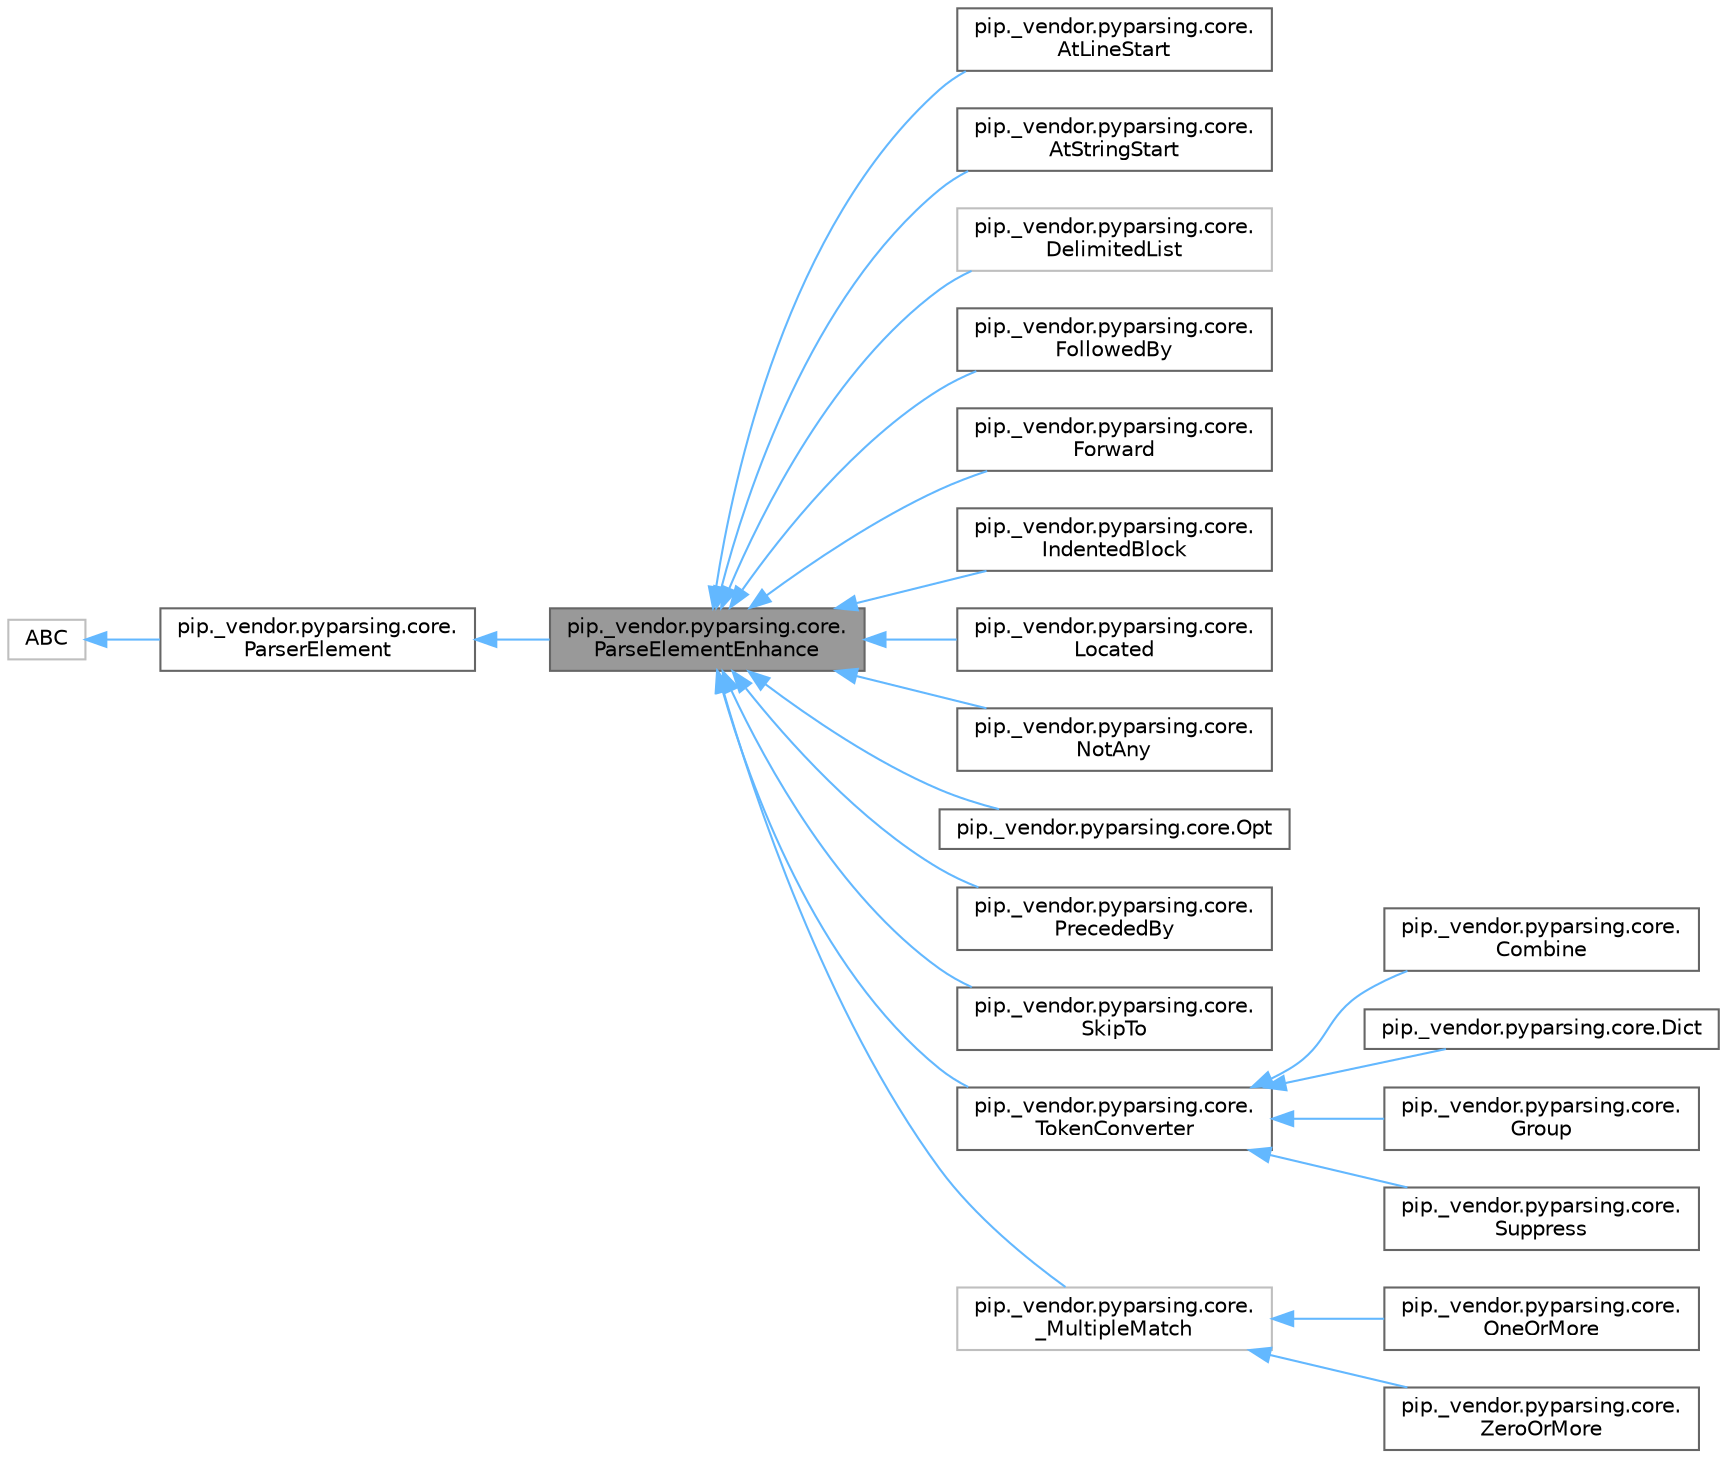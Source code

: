 digraph "pip._vendor.pyparsing.core.ParseElementEnhance"
{
 // LATEX_PDF_SIZE
  bgcolor="transparent";
  edge [fontname=Helvetica,fontsize=10,labelfontname=Helvetica,labelfontsize=10];
  node [fontname=Helvetica,fontsize=10,shape=box,height=0.2,width=0.4];
  rankdir="LR";
  Node1 [id="Node000001",label="pip._vendor.pyparsing.core.\lParseElementEnhance",height=0.2,width=0.4,color="gray40", fillcolor="grey60", style="filled", fontcolor="black",tooltip=" "];
  Node2 -> Node1 [id="edge1_Node000001_Node000002",dir="back",color="steelblue1",style="solid",tooltip=" "];
  Node2 [id="Node000002",label="pip._vendor.pyparsing.core.\lParserElement",height=0.2,width=0.4,color="gray40", fillcolor="white", style="filled",URL="$d5/d51/classpip_1_1__vendor_1_1pyparsing_1_1core_1_1ParserElement.html",tooltip=" "];
  Node3 -> Node2 [id="edge2_Node000002_Node000003",dir="back",color="steelblue1",style="solid",tooltip=" "];
  Node3 [id="Node000003",label="ABC",height=0.2,width=0.4,color="grey75", fillcolor="white", style="filled",URL="$dd/d9b/classABC.html",tooltip=" "];
  Node1 -> Node4 [id="edge3_Node000001_Node000004",dir="back",color="steelblue1",style="solid",tooltip=" "];
  Node4 [id="Node000004",label="pip._vendor.pyparsing.core.\lAtLineStart",height=0.2,width=0.4,color="gray40", fillcolor="white", style="filled",URL="$d3/d93/classpip_1_1__vendor_1_1pyparsing_1_1core_1_1AtLineStart.html",tooltip=" "];
  Node1 -> Node5 [id="edge4_Node000001_Node000005",dir="back",color="steelblue1",style="solid",tooltip=" "];
  Node5 [id="Node000005",label="pip._vendor.pyparsing.core.\lAtStringStart",height=0.2,width=0.4,color="gray40", fillcolor="white", style="filled",URL="$d8/d3a/classpip_1_1__vendor_1_1pyparsing_1_1core_1_1AtStringStart.html",tooltip=" "];
  Node1 -> Node6 [id="edge5_Node000001_Node000006",dir="back",color="steelblue1",style="solid",tooltip=" "];
  Node6 [id="Node000006",label="pip._vendor.pyparsing.core.\lDelimitedList",height=0.2,width=0.4,color="grey75", fillcolor="white", style="filled",URL="$d0/dfa/classpip_1_1__vendor_1_1pyparsing_1_1core_1_1DelimitedList.html",tooltip=" "];
  Node1 -> Node7 [id="edge6_Node000001_Node000007",dir="back",color="steelblue1",style="solid",tooltip=" "];
  Node7 [id="Node000007",label="pip._vendor.pyparsing.core.\lFollowedBy",height=0.2,width=0.4,color="gray40", fillcolor="white", style="filled",URL="$d9/ddd/classpip_1_1__vendor_1_1pyparsing_1_1core_1_1FollowedBy.html",tooltip=" "];
  Node1 -> Node8 [id="edge7_Node000001_Node000008",dir="back",color="steelblue1",style="solid",tooltip=" "];
  Node8 [id="Node000008",label="pip._vendor.pyparsing.core.\lForward",height=0.2,width=0.4,color="gray40", fillcolor="white", style="filled",URL="$d9/dd9/classpip_1_1__vendor_1_1pyparsing_1_1core_1_1Forward.html",tooltip=" "];
  Node1 -> Node9 [id="edge8_Node000001_Node000009",dir="back",color="steelblue1",style="solid",tooltip=" "];
  Node9 [id="Node000009",label="pip._vendor.pyparsing.core.\lIndentedBlock",height=0.2,width=0.4,color="gray40", fillcolor="white", style="filled",URL="$d0/d15/classpip_1_1__vendor_1_1pyparsing_1_1core_1_1IndentedBlock.html",tooltip=" "];
  Node1 -> Node10 [id="edge9_Node000001_Node000010",dir="back",color="steelblue1",style="solid",tooltip=" "];
  Node10 [id="Node000010",label="pip._vendor.pyparsing.core.\lLocated",height=0.2,width=0.4,color="gray40", fillcolor="white", style="filled",URL="$d4/dc5/classpip_1_1__vendor_1_1pyparsing_1_1core_1_1Located.html",tooltip=" "];
  Node1 -> Node11 [id="edge10_Node000001_Node000011",dir="back",color="steelblue1",style="solid",tooltip=" "];
  Node11 [id="Node000011",label="pip._vendor.pyparsing.core.\lNotAny",height=0.2,width=0.4,color="gray40", fillcolor="white", style="filled",URL="$d5/d32/classpip_1_1__vendor_1_1pyparsing_1_1core_1_1NotAny.html",tooltip=" "];
  Node1 -> Node12 [id="edge11_Node000001_Node000012",dir="back",color="steelblue1",style="solid",tooltip=" "];
  Node12 [id="Node000012",label="pip._vendor.pyparsing.core.Opt",height=0.2,width=0.4,color="gray40", fillcolor="white", style="filled",URL="$dc/d72/classpip_1_1__vendor_1_1pyparsing_1_1core_1_1Opt.html",tooltip=" "];
  Node1 -> Node13 [id="edge12_Node000001_Node000013",dir="back",color="steelblue1",style="solid",tooltip=" "];
  Node13 [id="Node000013",label="pip._vendor.pyparsing.core.\lPrecededBy",height=0.2,width=0.4,color="gray40", fillcolor="white", style="filled",URL="$dd/d98/classpip_1_1__vendor_1_1pyparsing_1_1core_1_1PrecededBy.html",tooltip=" "];
  Node1 -> Node14 [id="edge13_Node000001_Node000014",dir="back",color="steelblue1",style="solid",tooltip=" "];
  Node14 [id="Node000014",label="pip._vendor.pyparsing.core.\lSkipTo",height=0.2,width=0.4,color="gray40", fillcolor="white", style="filled",URL="$d5/d82/classpip_1_1__vendor_1_1pyparsing_1_1core_1_1SkipTo.html",tooltip=" "];
  Node1 -> Node15 [id="edge14_Node000001_Node000015",dir="back",color="steelblue1",style="solid",tooltip=" "];
  Node15 [id="Node000015",label="pip._vendor.pyparsing.core.\lTokenConverter",height=0.2,width=0.4,color="gray40", fillcolor="white", style="filled",URL="$d6/df9/classpip_1_1__vendor_1_1pyparsing_1_1core_1_1TokenConverter.html",tooltip=" "];
  Node15 -> Node16 [id="edge15_Node000015_Node000016",dir="back",color="steelblue1",style="solid",tooltip=" "];
  Node16 [id="Node000016",label="pip._vendor.pyparsing.core.\lCombine",height=0.2,width=0.4,color="gray40", fillcolor="white", style="filled",URL="$df/db2/classpip_1_1__vendor_1_1pyparsing_1_1core_1_1Combine.html",tooltip=" "];
  Node15 -> Node17 [id="edge16_Node000015_Node000017",dir="back",color="steelblue1",style="solid",tooltip=" "];
  Node17 [id="Node000017",label="pip._vendor.pyparsing.core.Dict",height=0.2,width=0.4,color="gray40", fillcolor="white", style="filled",URL="$de/def/classpip_1_1__vendor_1_1pyparsing_1_1core_1_1Dict.html",tooltip=" "];
  Node15 -> Node18 [id="edge17_Node000015_Node000018",dir="back",color="steelblue1",style="solid",tooltip=" "];
  Node18 [id="Node000018",label="pip._vendor.pyparsing.core.\lGroup",height=0.2,width=0.4,color="gray40", fillcolor="white", style="filled",URL="$d7/d2b/classpip_1_1__vendor_1_1pyparsing_1_1core_1_1Group.html",tooltip=" "];
  Node15 -> Node19 [id="edge18_Node000015_Node000019",dir="back",color="steelblue1",style="solid",tooltip=" "];
  Node19 [id="Node000019",label="pip._vendor.pyparsing.core.\lSuppress",height=0.2,width=0.4,color="gray40", fillcolor="white", style="filled",URL="$d8/d59/classpip_1_1__vendor_1_1pyparsing_1_1core_1_1Suppress.html",tooltip=" "];
  Node1 -> Node20 [id="edge19_Node000001_Node000020",dir="back",color="steelblue1",style="solid",tooltip=" "];
  Node20 [id="Node000020",label="pip._vendor.pyparsing.core.\l_MultipleMatch",height=0.2,width=0.4,color="grey75", fillcolor="white", style="filled",URL="$de/dd1/classpip_1_1__vendor_1_1pyparsing_1_1core_1_1__MultipleMatch.html",tooltip=" "];
  Node20 -> Node21 [id="edge20_Node000020_Node000021",dir="back",color="steelblue1",style="solid",tooltip=" "];
  Node21 [id="Node000021",label="pip._vendor.pyparsing.core.\lOneOrMore",height=0.2,width=0.4,color="gray40", fillcolor="white", style="filled",URL="$d3/d6d/classpip_1_1__vendor_1_1pyparsing_1_1core_1_1OneOrMore.html",tooltip=" "];
  Node20 -> Node22 [id="edge21_Node000020_Node000022",dir="back",color="steelblue1",style="solid",tooltip=" "];
  Node22 [id="Node000022",label="pip._vendor.pyparsing.core.\lZeroOrMore",height=0.2,width=0.4,color="gray40", fillcolor="white", style="filled",URL="$db/d2e/classpip_1_1__vendor_1_1pyparsing_1_1core_1_1ZeroOrMore.html",tooltip=" "];
}
